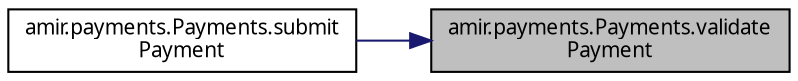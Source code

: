 digraph "amir.payments.Payments.validatePayment"
{
 // LATEX_PDF_SIZE
  edge [fontname="FreeSans.ttf",fontsize="10",labelfontname="FreeSans.ttf",labelfontsize="10"];
  node [fontname="FreeSans.ttf",fontsize="10",shape=record];
  rankdir="RL";
  Node1 [label="amir.payments.Payments.validate\lPayment",height=0.2,width=0.4,color="black", fillcolor="grey75", style="filled", fontcolor="black",tooltip=" "];
  Node1 -> Node2 [dir="back",color="midnightblue",fontsize="10",style="solid",fontname="FreeSans.ttf"];
  Node2 [label="amir.payments.Payments.submit\lPayment",height=0.2,width=0.4,color="black", fillcolor="white", style="filled",URL="$classamir_1_1payments_1_1_payments.html#a96b9edbb77aaa5f853d0217b969556c2",tooltip=" "];
}
